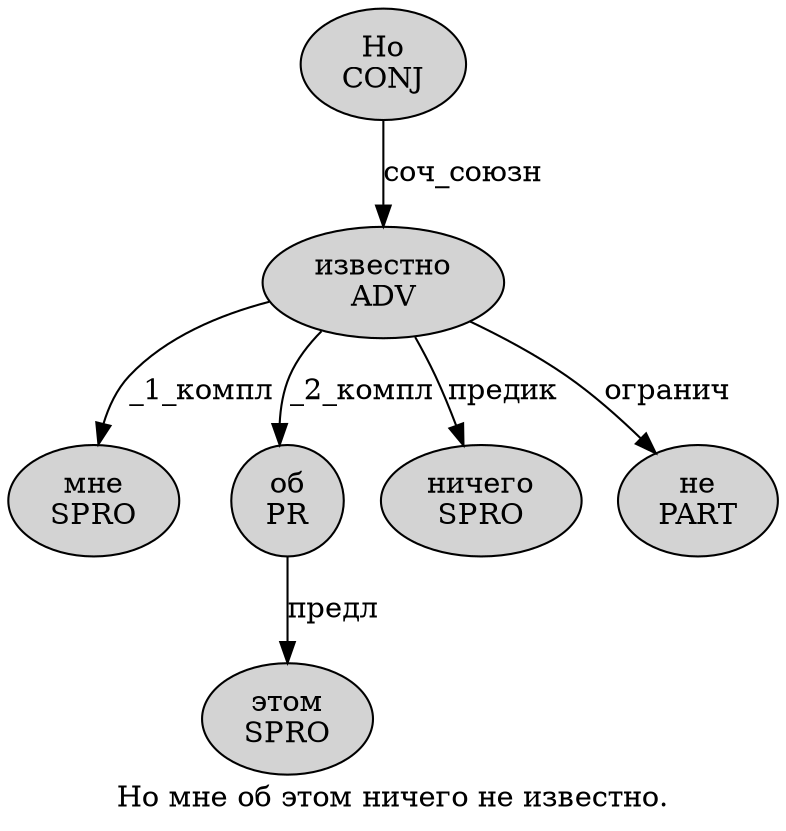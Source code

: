 digraph SENTENCE_3988 {
	graph [label="Но мне об этом ничего не известно."]
	node [style=filled]
		0 [label="Но
CONJ" color="" fillcolor=lightgray penwidth=1 shape=ellipse]
		1 [label="мне
SPRO" color="" fillcolor=lightgray penwidth=1 shape=ellipse]
		2 [label="об
PR" color="" fillcolor=lightgray penwidth=1 shape=ellipse]
		3 [label="этом
SPRO" color="" fillcolor=lightgray penwidth=1 shape=ellipse]
		4 [label="ничего
SPRO" color="" fillcolor=lightgray penwidth=1 shape=ellipse]
		5 [label="не
PART" color="" fillcolor=lightgray penwidth=1 shape=ellipse]
		6 [label="известно
ADV" color="" fillcolor=lightgray penwidth=1 shape=ellipse]
			6 -> 1 [label="_1_компл"]
			6 -> 2 [label="_2_компл"]
			6 -> 4 [label="предик"]
			6 -> 5 [label="огранич"]
			0 -> 6 [label="соч_союзн"]
			2 -> 3 [label="предл"]
}